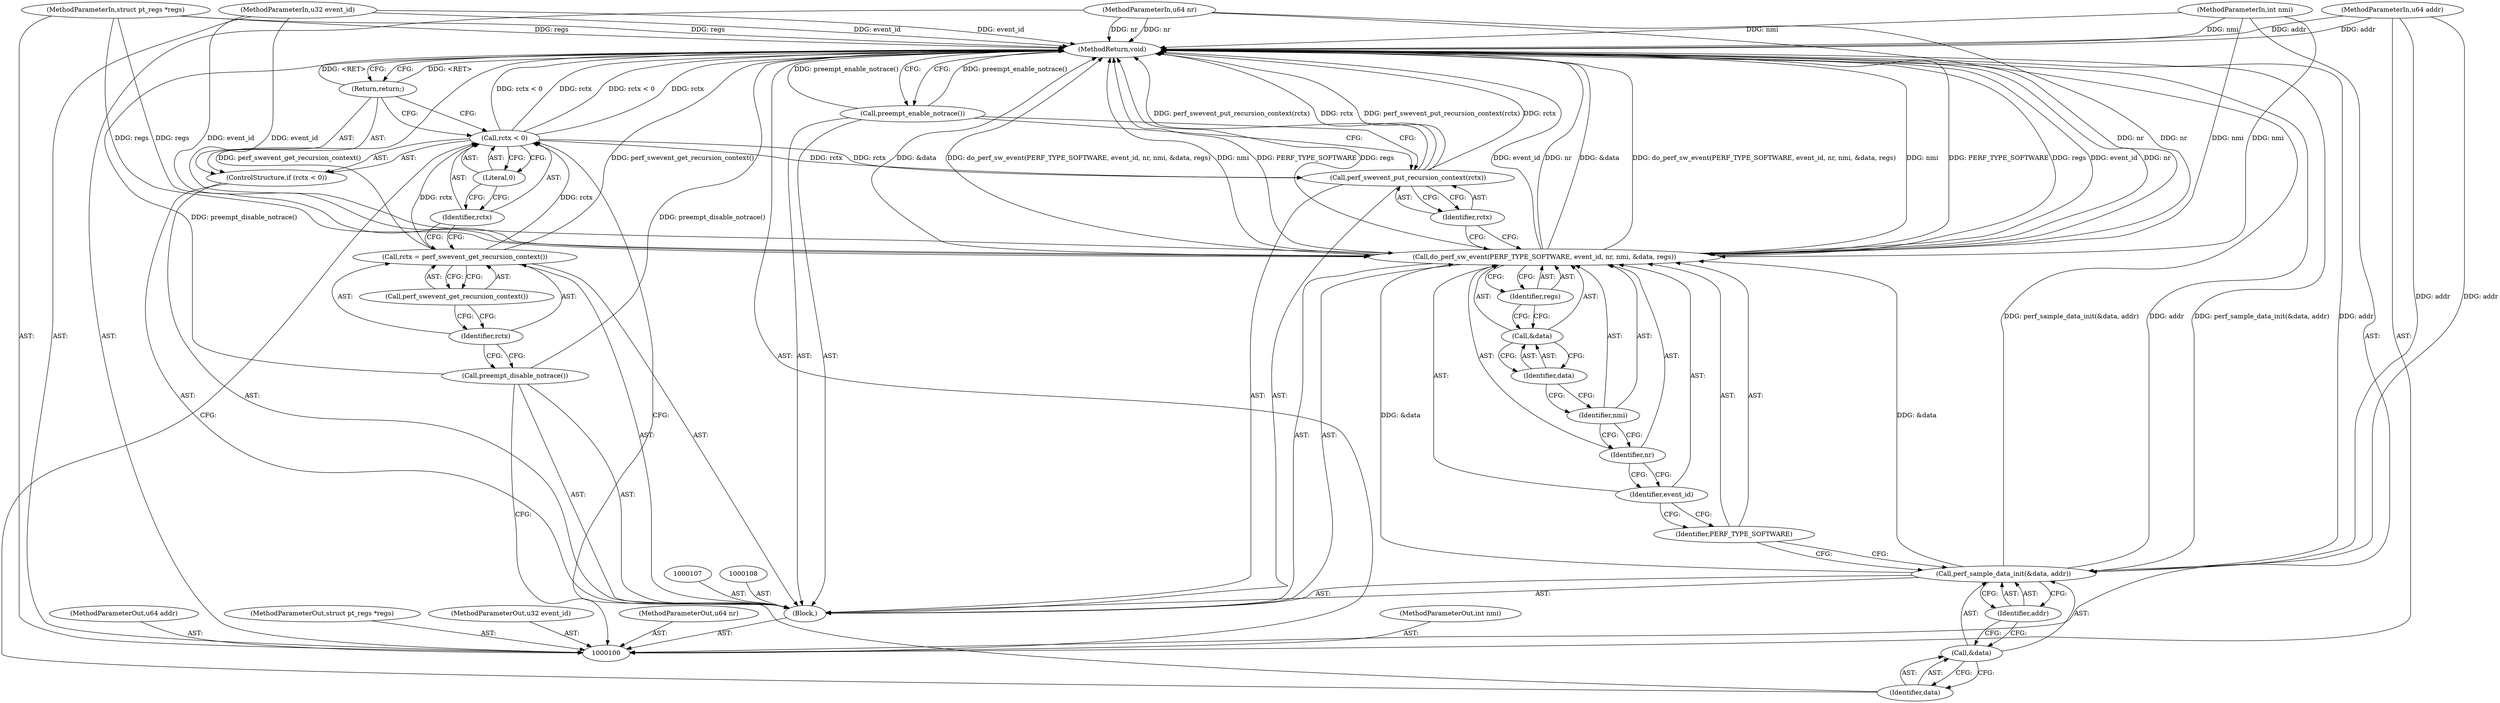 digraph "1_linux_a8b0ca17b80e92faab46ee7179ba9e99ccb61233_54" {
"1000133" [label="(MethodReturn,void)"];
"1000101" [label="(MethodParameterIn,u32 event_id)"];
"1000183" [label="(MethodParameterOut,u32 event_id)"];
"1000102" [label="(MethodParameterIn,u64 nr)"];
"1000184" [label="(MethodParameterOut,u64 nr)"];
"1000103" [label="(MethodParameterIn,int nmi)"];
"1000185" [label="(MethodParameterOut,int nmi)"];
"1000117" [label="(Return,return;)"];
"1000118" [label="(Call,perf_sample_data_init(&data, addr))"];
"1000119" [label="(Call,&data)"];
"1000120" [label="(Identifier,data)"];
"1000121" [label="(Identifier,addr)"];
"1000122" [label="(Call,do_perf_sw_event(PERF_TYPE_SOFTWARE, event_id, nr, nmi, &data, regs))"];
"1000123" [label="(Identifier,PERF_TYPE_SOFTWARE)"];
"1000124" [label="(Identifier,event_id)"];
"1000125" [label="(Identifier,nr)"];
"1000126" [label="(Identifier,nmi)"];
"1000127" [label="(Call,&data)"];
"1000128" [label="(Identifier,data)"];
"1000129" [label="(Identifier,regs)"];
"1000130" [label="(Call,perf_swevent_put_recursion_context(rctx))"];
"1000131" [label="(Identifier,rctx)"];
"1000132" [label="(Call,preempt_enable_notrace())"];
"1000105" [label="(MethodParameterIn,u64 addr)"];
"1000187" [label="(MethodParameterOut,u64 addr)"];
"1000104" [label="(MethodParameterIn,struct pt_regs *regs)"];
"1000186" [label="(MethodParameterOut,struct pt_regs *regs)"];
"1000106" [label="(Block,)"];
"1000109" [label="(Call,preempt_disable_notrace())"];
"1000110" [label="(Call,rctx = perf_swevent_get_recursion_context())"];
"1000111" [label="(Identifier,rctx)"];
"1000112" [label="(Call,perf_swevent_get_recursion_context())"];
"1000113" [label="(ControlStructure,if (rctx < 0))"];
"1000116" [label="(Literal,0)"];
"1000114" [label="(Call,rctx < 0)"];
"1000115" [label="(Identifier,rctx)"];
"1000133" -> "1000100"  [label="AST: "];
"1000133" -> "1000117"  [label="CFG: "];
"1000133" -> "1000132"  [label="CFG: "];
"1000117" -> "1000133"  [label="DDG: <RET>"];
"1000122" -> "1000133"  [label="DDG: nr"];
"1000122" -> "1000133"  [label="DDG: &data"];
"1000122" -> "1000133"  [label="DDG: do_perf_sw_event(PERF_TYPE_SOFTWARE, event_id, nr, nmi, &data, regs)"];
"1000122" -> "1000133"  [label="DDG: nmi"];
"1000122" -> "1000133"  [label="DDG: PERF_TYPE_SOFTWARE"];
"1000122" -> "1000133"  [label="DDG: regs"];
"1000122" -> "1000133"  [label="DDG: event_id"];
"1000104" -> "1000133"  [label="DDG: regs"];
"1000105" -> "1000133"  [label="DDG: addr"];
"1000114" -> "1000133"  [label="DDG: rctx < 0"];
"1000114" -> "1000133"  [label="DDG: rctx"];
"1000118" -> "1000133"  [label="DDG: perf_sample_data_init(&data, addr)"];
"1000118" -> "1000133"  [label="DDG: addr"];
"1000109" -> "1000133"  [label="DDG: preempt_disable_notrace()"];
"1000130" -> "1000133"  [label="DDG: perf_swevent_put_recursion_context(rctx)"];
"1000130" -> "1000133"  [label="DDG: rctx"];
"1000132" -> "1000133"  [label="DDG: preempt_enable_notrace()"];
"1000103" -> "1000133"  [label="DDG: nmi"];
"1000102" -> "1000133"  [label="DDG: nr"];
"1000110" -> "1000133"  [label="DDG: perf_swevent_get_recursion_context()"];
"1000101" -> "1000133"  [label="DDG: event_id"];
"1000101" -> "1000100"  [label="AST: "];
"1000101" -> "1000133"  [label="DDG: event_id"];
"1000101" -> "1000122"  [label="DDG: event_id"];
"1000183" -> "1000100"  [label="AST: "];
"1000102" -> "1000100"  [label="AST: "];
"1000102" -> "1000133"  [label="DDG: nr"];
"1000102" -> "1000122"  [label="DDG: nr"];
"1000184" -> "1000100"  [label="AST: "];
"1000103" -> "1000100"  [label="AST: "];
"1000103" -> "1000133"  [label="DDG: nmi"];
"1000103" -> "1000122"  [label="DDG: nmi"];
"1000185" -> "1000100"  [label="AST: "];
"1000117" -> "1000113"  [label="AST: "];
"1000117" -> "1000114"  [label="CFG: "];
"1000133" -> "1000117"  [label="CFG: "];
"1000117" -> "1000133"  [label="DDG: <RET>"];
"1000118" -> "1000106"  [label="AST: "];
"1000118" -> "1000121"  [label="CFG: "];
"1000119" -> "1000118"  [label="AST: "];
"1000121" -> "1000118"  [label="AST: "];
"1000123" -> "1000118"  [label="CFG: "];
"1000118" -> "1000133"  [label="DDG: perf_sample_data_init(&data, addr)"];
"1000118" -> "1000133"  [label="DDG: addr"];
"1000105" -> "1000118"  [label="DDG: addr"];
"1000118" -> "1000122"  [label="DDG: &data"];
"1000119" -> "1000118"  [label="AST: "];
"1000119" -> "1000120"  [label="CFG: "];
"1000120" -> "1000119"  [label="AST: "];
"1000121" -> "1000119"  [label="CFG: "];
"1000120" -> "1000119"  [label="AST: "];
"1000120" -> "1000114"  [label="CFG: "];
"1000119" -> "1000120"  [label="CFG: "];
"1000121" -> "1000118"  [label="AST: "];
"1000121" -> "1000119"  [label="CFG: "];
"1000118" -> "1000121"  [label="CFG: "];
"1000122" -> "1000106"  [label="AST: "];
"1000122" -> "1000129"  [label="CFG: "];
"1000123" -> "1000122"  [label="AST: "];
"1000124" -> "1000122"  [label="AST: "];
"1000125" -> "1000122"  [label="AST: "];
"1000126" -> "1000122"  [label="AST: "];
"1000127" -> "1000122"  [label="AST: "];
"1000129" -> "1000122"  [label="AST: "];
"1000131" -> "1000122"  [label="CFG: "];
"1000122" -> "1000133"  [label="DDG: nr"];
"1000122" -> "1000133"  [label="DDG: &data"];
"1000122" -> "1000133"  [label="DDG: do_perf_sw_event(PERF_TYPE_SOFTWARE, event_id, nr, nmi, &data, regs)"];
"1000122" -> "1000133"  [label="DDG: nmi"];
"1000122" -> "1000133"  [label="DDG: PERF_TYPE_SOFTWARE"];
"1000122" -> "1000133"  [label="DDG: regs"];
"1000122" -> "1000133"  [label="DDG: event_id"];
"1000101" -> "1000122"  [label="DDG: event_id"];
"1000102" -> "1000122"  [label="DDG: nr"];
"1000103" -> "1000122"  [label="DDG: nmi"];
"1000118" -> "1000122"  [label="DDG: &data"];
"1000104" -> "1000122"  [label="DDG: regs"];
"1000123" -> "1000122"  [label="AST: "];
"1000123" -> "1000118"  [label="CFG: "];
"1000124" -> "1000123"  [label="CFG: "];
"1000124" -> "1000122"  [label="AST: "];
"1000124" -> "1000123"  [label="CFG: "];
"1000125" -> "1000124"  [label="CFG: "];
"1000125" -> "1000122"  [label="AST: "];
"1000125" -> "1000124"  [label="CFG: "];
"1000126" -> "1000125"  [label="CFG: "];
"1000126" -> "1000122"  [label="AST: "];
"1000126" -> "1000125"  [label="CFG: "];
"1000128" -> "1000126"  [label="CFG: "];
"1000127" -> "1000122"  [label="AST: "];
"1000127" -> "1000128"  [label="CFG: "];
"1000128" -> "1000127"  [label="AST: "];
"1000129" -> "1000127"  [label="CFG: "];
"1000128" -> "1000127"  [label="AST: "];
"1000128" -> "1000126"  [label="CFG: "];
"1000127" -> "1000128"  [label="CFG: "];
"1000129" -> "1000122"  [label="AST: "];
"1000129" -> "1000127"  [label="CFG: "];
"1000122" -> "1000129"  [label="CFG: "];
"1000130" -> "1000106"  [label="AST: "];
"1000130" -> "1000131"  [label="CFG: "];
"1000131" -> "1000130"  [label="AST: "];
"1000132" -> "1000130"  [label="CFG: "];
"1000130" -> "1000133"  [label="DDG: perf_swevent_put_recursion_context(rctx)"];
"1000130" -> "1000133"  [label="DDG: rctx"];
"1000114" -> "1000130"  [label="DDG: rctx"];
"1000131" -> "1000130"  [label="AST: "];
"1000131" -> "1000122"  [label="CFG: "];
"1000130" -> "1000131"  [label="CFG: "];
"1000132" -> "1000106"  [label="AST: "];
"1000132" -> "1000130"  [label="CFG: "];
"1000133" -> "1000132"  [label="CFG: "];
"1000132" -> "1000133"  [label="DDG: preempt_enable_notrace()"];
"1000105" -> "1000100"  [label="AST: "];
"1000105" -> "1000133"  [label="DDG: addr"];
"1000105" -> "1000118"  [label="DDG: addr"];
"1000187" -> "1000100"  [label="AST: "];
"1000104" -> "1000100"  [label="AST: "];
"1000104" -> "1000133"  [label="DDG: regs"];
"1000104" -> "1000122"  [label="DDG: regs"];
"1000186" -> "1000100"  [label="AST: "];
"1000106" -> "1000100"  [label="AST: "];
"1000107" -> "1000106"  [label="AST: "];
"1000108" -> "1000106"  [label="AST: "];
"1000109" -> "1000106"  [label="AST: "];
"1000110" -> "1000106"  [label="AST: "];
"1000113" -> "1000106"  [label="AST: "];
"1000118" -> "1000106"  [label="AST: "];
"1000122" -> "1000106"  [label="AST: "];
"1000130" -> "1000106"  [label="AST: "];
"1000132" -> "1000106"  [label="AST: "];
"1000109" -> "1000106"  [label="AST: "];
"1000109" -> "1000100"  [label="CFG: "];
"1000111" -> "1000109"  [label="CFG: "];
"1000109" -> "1000133"  [label="DDG: preempt_disable_notrace()"];
"1000110" -> "1000106"  [label="AST: "];
"1000110" -> "1000112"  [label="CFG: "];
"1000111" -> "1000110"  [label="AST: "];
"1000112" -> "1000110"  [label="AST: "];
"1000115" -> "1000110"  [label="CFG: "];
"1000110" -> "1000133"  [label="DDG: perf_swevent_get_recursion_context()"];
"1000110" -> "1000114"  [label="DDG: rctx"];
"1000111" -> "1000110"  [label="AST: "];
"1000111" -> "1000109"  [label="CFG: "];
"1000112" -> "1000111"  [label="CFG: "];
"1000112" -> "1000110"  [label="AST: "];
"1000112" -> "1000111"  [label="CFG: "];
"1000110" -> "1000112"  [label="CFG: "];
"1000113" -> "1000106"  [label="AST: "];
"1000114" -> "1000113"  [label="AST: "];
"1000117" -> "1000113"  [label="AST: "];
"1000116" -> "1000114"  [label="AST: "];
"1000116" -> "1000115"  [label="CFG: "];
"1000114" -> "1000116"  [label="CFG: "];
"1000114" -> "1000113"  [label="AST: "];
"1000114" -> "1000116"  [label="CFG: "];
"1000115" -> "1000114"  [label="AST: "];
"1000116" -> "1000114"  [label="AST: "];
"1000117" -> "1000114"  [label="CFG: "];
"1000120" -> "1000114"  [label="CFG: "];
"1000114" -> "1000133"  [label="DDG: rctx < 0"];
"1000114" -> "1000133"  [label="DDG: rctx"];
"1000110" -> "1000114"  [label="DDG: rctx"];
"1000114" -> "1000130"  [label="DDG: rctx"];
"1000115" -> "1000114"  [label="AST: "];
"1000115" -> "1000110"  [label="CFG: "];
"1000116" -> "1000115"  [label="CFG: "];
}
